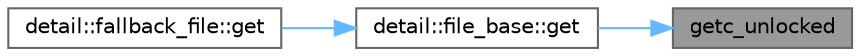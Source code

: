 digraph "getc_unlocked"
{
 // LATEX_PDF_SIZE
  bgcolor="transparent";
  edge [fontname=Helvetica,fontsize=10,labelfontname=Helvetica,labelfontsize=10];
  node [fontname=Helvetica,fontsize=10,shape=box,height=0.2,width=0.4];
  rankdir="RL";
  Node1 [id="Node000001",label="getc_unlocked",height=0.2,width=0.4,color="gray40", fillcolor="grey60", style="filled", fontcolor="black",tooltip=" "];
  Node1 -> Node2 [id="edge1_Node000001_Node000002",dir="back",color="steelblue1",style="solid",tooltip=" "];
  Node2 [id="Node000002",label="detail::file_base::get",height=0.2,width=0.4,color="grey40", fillcolor="white", style="filled",URL="$classdetail_1_1file__base.html#a826fc41a056022f5b66e646b396a1f94",tooltip=" "];
  Node2 -> Node3 [id="edge2_Node000002_Node000003",dir="back",color="steelblue1",style="solid",tooltip=" "];
  Node3 [id="Node000003",label="detail::fallback_file::get",height=0.2,width=0.4,color="grey40", fillcolor="white", style="filled",URL="$classdetail_1_1fallback__file.html#a826fc41a056022f5b66e646b396a1f94",tooltip=" "];
}
